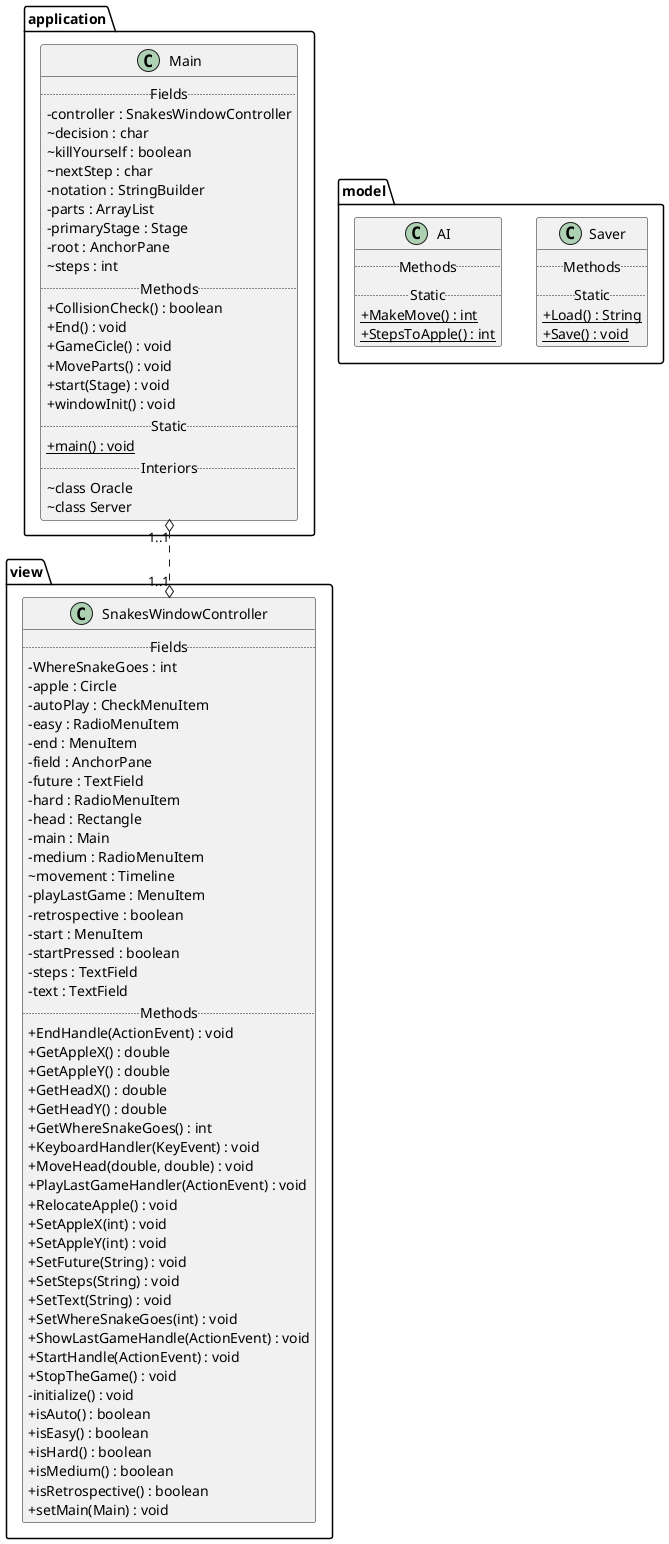 @startuml
top to bottom direction
skinparam headerFontSize 30
skinparam headerFontStyle bold
skinparam classAttributeIconSize 0
scale 1.0
package application {
class application.Main {
.. Fields  ..
-controller : SnakesWindowController
~decision : char
~killYourself : boolean
~nextStep : char
-notation : StringBuilder
-parts : ArrayList
-primaryStage : Stage
-root : AnchorPane
~steps : int
.. Methods ..
+CollisionCheck() : boolean
+End() : void
+GameCicle() : void
+MoveParts() : void
+start(Stage) : void
+windowInit() : void
.. Static ..
+ {static} main() : void
.. Interiors ..
~class Oracle
~class Server
}

}
package model {
class model.Saver {
.. Methods ..
.. Static ..
+ {static} Load() : String
+ {static} Save() : void
}
class model.AI {
.. Methods ..
.. Static ..
+ {static} MakeMove() : int
+ {static} StepsToApple() : int
}

}
package view {
class view.SnakesWindowController {
.. Fields  ..
-WhereSnakeGoes : int
-apple : Circle
-autoPlay : CheckMenuItem
-easy : RadioMenuItem
-end : MenuItem
-field : AnchorPane
-future : TextField
-hard : RadioMenuItem
-head : Rectangle
-main : Main
-medium : RadioMenuItem
~movement : Timeline
-playLastGame : MenuItem
-retrospective : boolean
-start : MenuItem
-startPressed : boolean
-steps : TextField
-text : TextField
.. Methods ..
+EndHandle(ActionEvent) : void
+GetAppleX() : double
+GetAppleY() : double
+GetHeadX() : double
+GetHeadY() : double
+GetWhereSnakeGoes() : int
+KeyboardHandler(KeyEvent) : void
+MoveHead(double, double) : void
+PlayLastGameHandler(ActionEvent) : void
+RelocateApple() : void
+SetAppleX(int) : void
+SetAppleY(int) : void
+SetFuture(String) : void
+SetSteps(String) : void
+SetText(String) : void
+SetWhereSnakeGoes(int) : void
+ShowLastGameHandle(ActionEvent) : void
+StartHandle(ActionEvent) : void
+StopTheGame() : void
-initialize() : void
+isAuto() : boolean
+isEasy() : boolean
+isHard() : boolean
+isMedium() : boolean
+isRetrospective() : boolean
+setMain(Main) : void
}

}
application.Main "1..1" o..o "1..1" view.SnakesWindowController
@enduml
